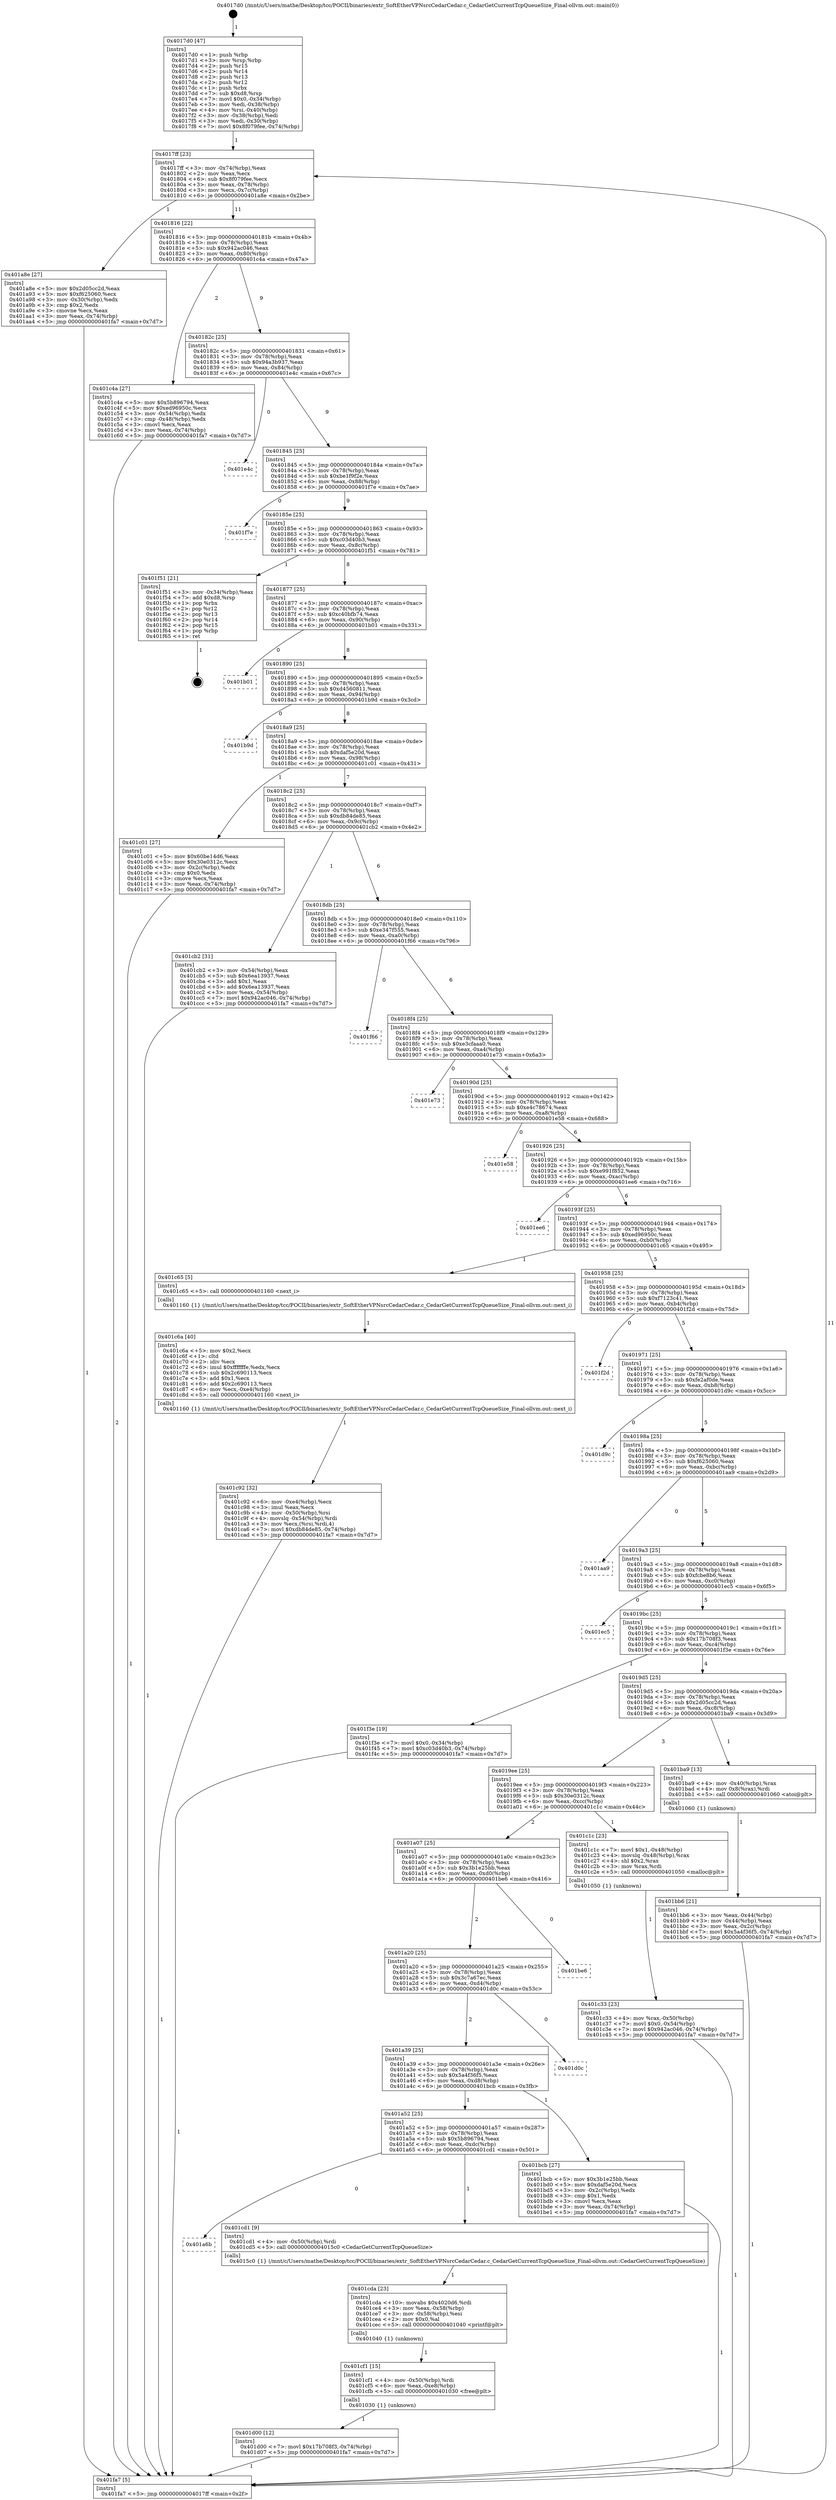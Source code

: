 digraph "0x4017d0" {
  label = "0x4017d0 (/mnt/c/Users/mathe/Desktop/tcc/POCII/binaries/extr_SoftEtherVPNsrcCedarCedar.c_CedarGetCurrentTcpQueueSize_Final-ollvm.out::main(0))"
  labelloc = "t"
  node[shape=record]

  Entry [label="",width=0.3,height=0.3,shape=circle,fillcolor=black,style=filled]
  "0x4017ff" [label="{
     0x4017ff [23]\l
     | [instrs]\l
     &nbsp;&nbsp;0x4017ff \<+3\>: mov -0x74(%rbp),%eax\l
     &nbsp;&nbsp;0x401802 \<+2\>: mov %eax,%ecx\l
     &nbsp;&nbsp;0x401804 \<+6\>: sub $0x8f079fee,%ecx\l
     &nbsp;&nbsp;0x40180a \<+3\>: mov %eax,-0x78(%rbp)\l
     &nbsp;&nbsp;0x40180d \<+3\>: mov %ecx,-0x7c(%rbp)\l
     &nbsp;&nbsp;0x401810 \<+6\>: je 0000000000401a8e \<main+0x2be\>\l
  }"]
  "0x401a8e" [label="{
     0x401a8e [27]\l
     | [instrs]\l
     &nbsp;&nbsp;0x401a8e \<+5\>: mov $0x2d05cc2d,%eax\l
     &nbsp;&nbsp;0x401a93 \<+5\>: mov $0xf625060,%ecx\l
     &nbsp;&nbsp;0x401a98 \<+3\>: mov -0x30(%rbp),%edx\l
     &nbsp;&nbsp;0x401a9b \<+3\>: cmp $0x2,%edx\l
     &nbsp;&nbsp;0x401a9e \<+3\>: cmovne %ecx,%eax\l
     &nbsp;&nbsp;0x401aa1 \<+3\>: mov %eax,-0x74(%rbp)\l
     &nbsp;&nbsp;0x401aa4 \<+5\>: jmp 0000000000401fa7 \<main+0x7d7\>\l
  }"]
  "0x401816" [label="{
     0x401816 [22]\l
     | [instrs]\l
     &nbsp;&nbsp;0x401816 \<+5\>: jmp 000000000040181b \<main+0x4b\>\l
     &nbsp;&nbsp;0x40181b \<+3\>: mov -0x78(%rbp),%eax\l
     &nbsp;&nbsp;0x40181e \<+5\>: sub $0x942ac046,%eax\l
     &nbsp;&nbsp;0x401823 \<+3\>: mov %eax,-0x80(%rbp)\l
     &nbsp;&nbsp;0x401826 \<+6\>: je 0000000000401c4a \<main+0x47a\>\l
  }"]
  "0x401fa7" [label="{
     0x401fa7 [5]\l
     | [instrs]\l
     &nbsp;&nbsp;0x401fa7 \<+5\>: jmp 00000000004017ff \<main+0x2f\>\l
  }"]
  "0x4017d0" [label="{
     0x4017d0 [47]\l
     | [instrs]\l
     &nbsp;&nbsp;0x4017d0 \<+1\>: push %rbp\l
     &nbsp;&nbsp;0x4017d1 \<+3\>: mov %rsp,%rbp\l
     &nbsp;&nbsp;0x4017d4 \<+2\>: push %r15\l
     &nbsp;&nbsp;0x4017d6 \<+2\>: push %r14\l
     &nbsp;&nbsp;0x4017d8 \<+2\>: push %r13\l
     &nbsp;&nbsp;0x4017da \<+2\>: push %r12\l
     &nbsp;&nbsp;0x4017dc \<+1\>: push %rbx\l
     &nbsp;&nbsp;0x4017dd \<+7\>: sub $0xd8,%rsp\l
     &nbsp;&nbsp;0x4017e4 \<+7\>: movl $0x0,-0x34(%rbp)\l
     &nbsp;&nbsp;0x4017eb \<+3\>: mov %edi,-0x38(%rbp)\l
     &nbsp;&nbsp;0x4017ee \<+4\>: mov %rsi,-0x40(%rbp)\l
     &nbsp;&nbsp;0x4017f2 \<+3\>: mov -0x38(%rbp),%edi\l
     &nbsp;&nbsp;0x4017f5 \<+3\>: mov %edi,-0x30(%rbp)\l
     &nbsp;&nbsp;0x4017f8 \<+7\>: movl $0x8f079fee,-0x74(%rbp)\l
  }"]
  Exit [label="",width=0.3,height=0.3,shape=circle,fillcolor=black,style=filled,peripheries=2]
  "0x401c4a" [label="{
     0x401c4a [27]\l
     | [instrs]\l
     &nbsp;&nbsp;0x401c4a \<+5\>: mov $0x5b896794,%eax\l
     &nbsp;&nbsp;0x401c4f \<+5\>: mov $0xed96950c,%ecx\l
     &nbsp;&nbsp;0x401c54 \<+3\>: mov -0x54(%rbp),%edx\l
     &nbsp;&nbsp;0x401c57 \<+3\>: cmp -0x48(%rbp),%edx\l
     &nbsp;&nbsp;0x401c5a \<+3\>: cmovl %ecx,%eax\l
     &nbsp;&nbsp;0x401c5d \<+3\>: mov %eax,-0x74(%rbp)\l
     &nbsp;&nbsp;0x401c60 \<+5\>: jmp 0000000000401fa7 \<main+0x7d7\>\l
  }"]
  "0x40182c" [label="{
     0x40182c [25]\l
     | [instrs]\l
     &nbsp;&nbsp;0x40182c \<+5\>: jmp 0000000000401831 \<main+0x61\>\l
     &nbsp;&nbsp;0x401831 \<+3\>: mov -0x78(%rbp),%eax\l
     &nbsp;&nbsp;0x401834 \<+5\>: sub $0x94a3b937,%eax\l
     &nbsp;&nbsp;0x401839 \<+6\>: mov %eax,-0x84(%rbp)\l
     &nbsp;&nbsp;0x40183f \<+6\>: je 0000000000401e4c \<main+0x67c\>\l
  }"]
  "0x401d00" [label="{
     0x401d00 [12]\l
     | [instrs]\l
     &nbsp;&nbsp;0x401d00 \<+7\>: movl $0x17b708f3,-0x74(%rbp)\l
     &nbsp;&nbsp;0x401d07 \<+5\>: jmp 0000000000401fa7 \<main+0x7d7\>\l
  }"]
  "0x401e4c" [label="{
     0x401e4c\l
  }", style=dashed]
  "0x401845" [label="{
     0x401845 [25]\l
     | [instrs]\l
     &nbsp;&nbsp;0x401845 \<+5\>: jmp 000000000040184a \<main+0x7a\>\l
     &nbsp;&nbsp;0x40184a \<+3\>: mov -0x78(%rbp),%eax\l
     &nbsp;&nbsp;0x40184d \<+5\>: sub $0xbe1f9f2e,%eax\l
     &nbsp;&nbsp;0x401852 \<+6\>: mov %eax,-0x88(%rbp)\l
     &nbsp;&nbsp;0x401858 \<+6\>: je 0000000000401f7e \<main+0x7ae\>\l
  }"]
  "0x401cf1" [label="{
     0x401cf1 [15]\l
     | [instrs]\l
     &nbsp;&nbsp;0x401cf1 \<+4\>: mov -0x50(%rbp),%rdi\l
     &nbsp;&nbsp;0x401cf5 \<+6\>: mov %eax,-0xe8(%rbp)\l
     &nbsp;&nbsp;0x401cfb \<+5\>: call 0000000000401030 \<free@plt\>\l
     | [calls]\l
     &nbsp;&nbsp;0x401030 \{1\} (unknown)\l
  }"]
  "0x401f7e" [label="{
     0x401f7e\l
  }", style=dashed]
  "0x40185e" [label="{
     0x40185e [25]\l
     | [instrs]\l
     &nbsp;&nbsp;0x40185e \<+5\>: jmp 0000000000401863 \<main+0x93\>\l
     &nbsp;&nbsp;0x401863 \<+3\>: mov -0x78(%rbp),%eax\l
     &nbsp;&nbsp;0x401866 \<+5\>: sub $0xc03d40b3,%eax\l
     &nbsp;&nbsp;0x40186b \<+6\>: mov %eax,-0x8c(%rbp)\l
     &nbsp;&nbsp;0x401871 \<+6\>: je 0000000000401f51 \<main+0x781\>\l
  }"]
  "0x401cda" [label="{
     0x401cda [23]\l
     | [instrs]\l
     &nbsp;&nbsp;0x401cda \<+10\>: movabs $0x4020d6,%rdi\l
     &nbsp;&nbsp;0x401ce4 \<+3\>: mov %eax,-0x58(%rbp)\l
     &nbsp;&nbsp;0x401ce7 \<+3\>: mov -0x58(%rbp),%esi\l
     &nbsp;&nbsp;0x401cea \<+2\>: mov $0x0,%al\l
     &nbsp;&nbsp;0x401cec \<+5\>: call 0000000000401040 \<printf@plt\>\l
     | [calls]\l
     &nbsp;&nbsp;0x401040 \{1\} (unknown)\l
  }"]
  "0x401f51" [label="{
     0x401f51 [21]\l
     | [instrs]\l
     &nbsp;&nbsp;0x401f51 \<+3\>: mov -0x34(%rbp),%eax\l
     &nbsp;&nbsp;0x401f54 \<+7\>: add $0xd8,%rsp\l
     &nbsp;&nbsp;0x401f5b \<+1\>: pop %rbx\l
     &nbsp;&nbsp;0x401f5c \<+2\>: pop %r12\l
     &nbsp;&nbsp;0x401f5e \<+2\>: pop %r13\l
     &nbsp;&nbsp;0x401f60 \<+2\>: pop %r14\l
     &nbsp;&nbsp;0x401f62 \<+2\>: pop %r15\l
     &nbsp;&nbsp;0x401f64 \<+1\>: pop %rbp\l
     &nbsp;&nbsp;0x401f65 \<+1\>: ret\l
  }"]
  "0x401877" [label="{
     0x401877 [25]\l
     | [instrs]\l
     &nbsp;&nbsp;0x401877 \<+5\>: jmp 000000000040187c \<main+0xac\>\l
     &nbsp;&nbsp;0x40187c \<+3\>: mov -0x78(%rbp),%eax\l
     &nbsp;&nbsp;0x40187f \<+5\>: sub $0xc40bfb74,%eax\l
     &nbsp;&nbsp;0x401884 \<+6\>: mov %eax,-0x90(%rbp)\l
     &nbsp;&nbsp;0x40188a \<+6\>: je 0000000000401b01 \<main+0x331\>\l
  }"]
  "0x401a6b" [label="{
     0x401a6b\l
  }", style=dashed]
  "0x401b01" [label="{
     0x401b01\l
  }", style=dashed]
  "0x401890" [label="{
     0x401890 [25]\l
     | [instrs]\l
     &nbsp;&nbsp;0x401890 \<+5\>: jmp 0000000000401895 \<main+0xc5\>\l
     &nbsp;&nbsp;0x401895 \<+3\>: mov -0x78(%rbp),%eax\l
     &nbsp;&nbsp;0x401898 \<+5\>: sub $0xd4560811,%eax\l
     &nbsp;&nbsp;0x40189d \<+6\>: mov %eax,-0x94(%rbp)\l
     &nbsp;&nbsp;0x4018a3 \<+6\>: je 0000000000401b9d \<main+0x3cd\>\l
  }"]
  "0x401cd1" [label="{
     0x401cd1 [9]\l
     | [instrs]\l
     &nbsp;&nbsp;0x401cd1 \<+4\>: mov -0x50(%rbp),%rdi\l
     &nbsp;&nbsp;0x401cd5 \<+5\>: call 00000000004015c0 \<CedarGetCurrentTcpQueueSize\>\l
     | [calls]\l
     &nbsp;&nbsp;0x4015c0 \{1\} (/mnt/c/Users/mathe/Desktop/tcc/POCII/binaries/extr_SoftEtherVPNsrcCedarCedar.c_CedarGetCurrentTcpQueueSize_Final-ollvm.out::CedarGetCurrentTcpQueueSize)\l
  }"]
  "0x401b9d" [label="{
     0x401b9d\l
  }", style=dashed]
  "0x4018a9" [label="{
     0x4018a9 [25]\l
     | [instrs]\l
     &nbsp;&nbsp;0x4018a9 \<+5\>: jmp 00000000004018ae \<main+0xde\>\l
     &nbsp;&nbsp;0x4018ae \<+3\>: mov -0x78(%rbp),%eax\l
     &nbsp;&nbsp;0x4018b1 \<+5\>: sub $0xdaf5e20d,%eax\l
     &nbsp;&nbsp;0x4018b6 \<+6\>: mov %eax,-0x98(%rbp)\l
     &nbsp;&nbsp;0x4018bc \<+6\>: je 0000000000401c01 \<main+0x431\>\l
  }"]
  "0x401c92" [label="{
     0x401c92 [32]\l
     | [instrs]\l
     &nbsp;&nbsp;0x401c92 \<+6\>: mov -0xe4(%rbp),%ecx\l
     &nbsp;&nbsp;0x401c98 \<+3\>: imul %eax,%ecx\l
     &nbsp;&nbsp;0x401c9b \<+4\>: mov -0x50(%rbp),%rsi\l
     &nbsp;&nbsp;0x401c9f \<+4\>: movslq -0x54(%rbp),%rdi\l
     &nbsp;&nbsp;0x401ca3 \<+3\>: mov %ecx,(%rsi,%rdi,4)\l
     &nbsp;&nbsp;0x401ca6 \<+7\>: movl $0xdb84de85,-0x74(%rbp)\l
     &nbsp;&nbsp;0x401cad \<+5\>: jmp 0000000000401fa7 \<main+0x7d7\>\l
  }"]
  "0x401c01" [label="{
     0x401c01 [27]\l
     | [instrs]\l
     &nbsp;&nbsp;0x401c01 \<+5\>: mov $0x60be14d6,%eax\l
     &nbsp;&nbsp;0x401c06 \<+5\>: mov $0x30e0312c,%ecx\l
     &nbsp;&nbsp;0x401c0b \<+3\>: mov -0x2c(%rbp),%edx\l
     &nbsp;&nbsp;0x401c0e \<+3\>: cmp $0x0,%edx\l
     &nbsp;&nbsp;0x401c11 \<+3\>: cmove %ecx,%eax\l
     &nbsp;&nbsp;0x401c14 \<+3\>: mov %eax,-0x74(%rbp)\l
     &nbsp;&nbsp;0x401c17 \<+5\>: jmp 0000000000401fa7 \<main+0x7d7\>\l
  }"]
  "0x4018c2" [label="{
     0x4018c2 [25]\l
     | [instrs]\l
     &nbsp;&nbsp;0x4018c2 \<+5\>: jmp 00000000004018c7 \<main+0xf7\>\l
     &nbsp;&nbsp;0x4018c7 \<+3\>: mov -0x78(%rbp),%eax\l
     &nbsp;&nbsp;0x4018ca \<+5\>: sub $0xdb84de85,%eax\l
     &nbsp;&nbsp;0x4018cf \<+6\>: mov %eax,-0x9c(%rbp)\l
     &nbsp;&nbsp;0x4018d5 \<+6\>: je 0000000000401cb2 \<main+0x4e2\>\l
  }"]
  "0x401c6a" [label="{
     0x401c6a [40]\l
     | [instrs]\l
     &nbsp;&nbsp;0x401c6a \<+5\>: mov $0x2,%ecx\l
     &nbsp;&nbsp;0x401c6f \<+1\>: cltd\l
     &nbsp;&nbsp;0x401c70 \<+2\>: idiv %ecx\l
     &nbsp;&nbsp;0x401c72 \<+6\>: imul $0xfffffffe,%edx,%ecx\l
     &nbsp;&nbsp;0x401c78 \<+6\>: sub $0x2c690113,%ecx\l
     &nbsp;&nbsp;0x401c7e \<+3\>: add $0x1,%ecx\l
     &nbsp;&nbsp;0x401c81 \<+6\>: add $0x2c690113,%ecx\l
     &nbsp;&nbsp;0x401c87 \<+6\>: mov %ecx,-0xe4(%rbp)\l
     &nbsp;&nbsp;0x401c8d \<+5\>: call 0000000000401160 \<next_i\>\l
     | [calls]\l
     &nbsp;&nbsp;0x401160 \{1\} (/mnt/c/Users/mathe/Desktop/tcc/POCII/binaries/extr_SoftEtherVPNsrcCedarCedar.c_CedarGetCurrentTcpQueueSize_Final-ollvm.out::next_i)\l
  }"]
  "0x401cb2" [label="{
     0x401cb2 [31]\l
     | [instrs]\l
     &nbsp;&nbsp;0x401cb2 \<+3\>: mov -0x54(%rbp),%eax\l
     &nbsp;&nbsp;0x401cb5 \<+5\>: sub $0x6ea13937,%eax\l
     &nbsp;&nbsp;0x401cba \<+3\>: add $0x1,%eax\l
     &nbsp;&nbsp;0x401cbd \<+5\>: add $0x6ea13937,%eax\l
     &nbsp;&nbsp;0x401cc2 \<+3\>: mov %eax,-0x54(%rbp)\l
     &nbsp;&nbsp;0x401cc5 \<+7\>: movl $0x942ac046,-0x74(%rbp)\l
     &nbsp;&nbsp;0x401ccc \<+5\>: jmp 0000000000401fa7 \<main+0x7d7\>\l
  }"]
  "0x4018db" [label="{
     0x4018db [25]\l
     | [instrs]\l
     &nbsp;&nbsp;0x4018db \<+5\>: jmp 00000000004018e0 \<main+0x110\>\l
     &nbsp;&nbsp;0x4018e0 \<+3\>: mov -0x78(%rbp),%eax\l
     &nbsp;&nbsp;0x4018e3 \<+5\>: sub $0xe347f555,%eax\l
     &nbsp;&nbsp;0x4018e8 \<+6\>: mov %eax,-0xa0(%rbp)\l
     &nbsp;&nbsp;0x4018ee \<+6\>: je 0000000000401f66 \<main+0x796\>\l
  }"]
  "0x401c33" [label="{
     0x401c33 [23]\l
     | [instrs]\l
     &nbsp;&nbsp;0x401c33 \<+4\>: mov %rax,-0x50(%rbp)\l
     &nbsp;&nbsp;0x401c37 \<+7\>: movl $0x0,-0x54(%rbp)\l
     &nbsp;&nbsp;0x401c3e \<+7\>: movl $0x942ac046,-0x74(%rbp)\l
     &nbsp;&nbsp;0x401c45 \<+5\>: jmp 0000000000401fa7 \<main+0x7d7\>\l
  }"]
  "0x401f66" [label="{
     0x401f66\l
  }", style=dashed]
  "0x4018f4" [label="{
     0x4018f4 [25]\l
     | [instrs]\l
     &nbsp;&nbsp;0x4018f4 \<+5\>: jmp 00000000004018f9 \<main+0x129\>\l
     &nbsp;&nbsp;0x4018f9 \<+3\>: mov -0x78(%rbp),%eax\l
     &nbsp;&nbsp;0x4018fc \<+5\>: sub $0xe3cfaaa0,%eax\l
     &nbsp;&nbsp;0x401901 \<+6\>: mov %eax,-0xa4(%rbp)\l
     &nbsp;&nbsp;0x401907 \<+6\>: je 0000000000401e73 \<main+0x6a3\>\l
  }"]
  "0x401a52" [label="{
     0x401a52 [25]\l
     | [instrs]\l
     &nbsp;&nbsp;0x401a52 \<+5\>: jmp 0000000000401a57 \<main+0x287\>\l
     &nbsp;&nbsp;0x401a57 \<+3\>: mov -0x78(%rbp),%eax\l
     &nbsp;&nbsp;0x401a5a \<+5\>: sub $0x5b896794,%eax\l
     &nbsp;&nbsp;0x401a5f \<+6\>: mov %eax,-0xdc(%rbp)\l
     &nbsp;&nbsp;0x401a65 \<+6\>: je 0000000000401cd1 \<main+0x501\>\l
  }"]
  "0x401e73" [label="{
     0x401e73\l
  }", style=dashed]
  "0x40190d" [label="{
     0x40190d [25]\l
     | [instrs]\l
     &nbsp;&nbsp;0x40190d \<+5\>: jmp 0000000000401912 \<main+0x142\>\l
     &nbsp;&nbsp;0x401912 \<+3\>: mov -0x78(%rbp),%eax\l
     &nbsp;&nbsp;0x401915 \<+5\>: sub $0xe4c78674,%eax\l
     &nbsp;&nbsp;0x40191a \<+6\>: mov %eax,-0xa8(%rbp)\l
     &nbsp;&nbsp;0x401920 \<+6\>: je 0000000000401e58 \<main+0x688\>\l
  }"]
  "0x401bcb" [label="{
     0x401bcb [27]\l
     | [instrs]\l
     &nbsp;&nbsp;0x401bcb \<+5\>: mov $0x3b1e25bb,%eax\l
     &nbsp;&nbsp;0x401bd0 \<+5\>: mov $0xdaf5e20d,%ecx\l
     &nbsp;&nbsp;0x401bd5 \<+3\>: mov -0x2c(%rbp),%edx\l
     &nbsp;&nbsp;0x401bd8 \<+3\>: cmp $0x1,%edx\l
     &nbsp;&nbsp;0x401bdb \<+3\>: cmovl %ecx,%eax\l
     &nbsp;&nbsp;0x401bde \<+3\>: mov %eax,-0x74(%rbp)\l
     &nbsp;&nbsp;0x401be1 \<+5\>: jmp 0000000000401fa7 \<main+0x7d7\>\l
  }"]
  "0x401e58" [label="{
     0x401e58\l
  }", style=dashed]
  "0x401926" [label="{
     0x401926 [25]\l
     | [instrs]\l
     &nbsp;&nbsp;0x401926 \<+5\>: jmp 000000000040192b \<main+0x15b\>\l
     &nbsp;&nbsp;0x40192b \<+3\>: mov -0x78(%rbp),%eax\l
     &nbsp;&nbsp;0x40192e \<+5\>: sub $0xe991f852,%eax\l
     &nbsp;&nbsp;0x401933 \<+6\>: mov %eax,-0xac(%rbp)\l
     &nbsp;&nbsp;0x401939 \<+6\>: je 0000000000401ee6 \<main+0x716\>\l
  }"]
  "0x401a39" [label="{
     0x401a39 [25]\l
     | [instrs]\l
     &nbsp;&nbsp;0x401a39 \<+5\>: jmp 0000000000401a3e \<main+0x26e\>\l
     &nbsp;&nbsp;0x401a3e \<+3\>: mov -0x78(%rbp),%eax\l
     &nbsp;&nbsp;0x401a41 \<+5\>: sub $0x5a4f36f5,%eax\l
     &nbsp;&nbsp;0x401a46 \<+6\>: mov %eax,-0xd8(%rbp)\l
     &nbsp;&nbsp;0x401a4c \<+6\>: je 0000000000401bcb \<main+0x3fb\>\l
  }"]
  "0x401ee6" [label="{
     0x401ee6\l
  }", style=dashed]
  "0x40193f" [label="{
     0x40193f [25]\l
     | [instrs]\l
     &nbsp;&nbsp;0x40193f \<+5\>: jmp 0000000000401944 \<main+0x174\>\l
     &nbsp;&nbsp;0x401944 \<+3\>: mov -0x78(%rbp),%eax\l
     &nbsp;&nbsp;0x401947 \<+5\>: sub $0xed96950c,%eax\l
     &nbsp;&nbsp;0x40194c \<+6\>: mov %eax,-0xb0(%rbp)\l
     &nbsp;&nbsp;0x401952 \<+6\>: je 0000000000401c65 \<main+0x495\>\l
  }"]
  "0x401d0c" [label="{
     0x401d0c\l
  }", style=dashed]
  "0x401c65" [label="{
     0x401c65 [5]\l
     | [instrs]\l
     &nbsp;&nbsp;0x401c65 \<+5\>: call 0000000000401160 \<next_i\>\l
     | [calls]\l
     &nbsp;&nbsp;0x401160 \{1\} (/mnt/c/Users/mathe/Desktop/tcc/POCII/binaries/extr_SoftEtherVPNsrcCedarCedar.c_CedarGetCurrentTcpQueueSize_Final-ollvm.out::next_i)\l
  }"]
  "0x401958" [label="{
     0x401958 [25]\l
     | [instrs]\l
     &nbsp;&nbsp;0x401958 \<+5\>: jmp 000000000040195d \<main+0x18d\>\l
     &nbsp;&nbsp;0x40195d \<+3\>: mov -0x78(%rbp),%eax\l
     &nbsp;&nbsp;0x401960 \<+5\>: sub $0xf7123c41,%eax\l
     &nbsp;&nbsp;0x401965 \<+6\>: mov %eax,-0xb4(%rbp)\l
     &nbsp;&nbsp;0x40196b \<+6\>: je 0000000000401f2d \<main+0x75d\>\l
  }"]
  "0x401a20" [label="{
     0x401a20 [25]\l
     | [instrs]\l
     &nbsp;&nbsp;0x401a20 \<+5\>: jmp 0000000000401a25 \<main+0x255\>\l
     &nbsp;&nbsp;0x401a25 \<+3\>: mov -0x78(%rbp),%eax\l
     &nbsp;&nbsp;0x401a28 \<+5\>: sub $0x3c7a67ec,%eax\l
     &nbsp;&nbsp;0x401a2d \<+6\>: mov %eax,-0xd4(%rbp)\l
     &nbsp;&nbsp;0x401a33 \<+6\>: je 0000000000401d0c \<main+0x53c\>\l
  }"]
  "0x401f2d" [label="{
     0x401f2d\l
  }", style=dashed]
  "0x401971" [label="{
     0x401971 [25]\l
     | [instrs]\l
     &nbsp;&nbsp;0x401971 \<+5\>: jmp 0000000000401976 \<main+0x1a6\>\l
     &nbsp;&nbsp;0x401976 \<+3\>: mov -0x78(%rbp),%eax\l
     &nbsp;&nbsp;0x401979 \<+5\>: sub $0xfe2af0de,%eax\l
     &nbsp;&nbsp;0x40197e \<+6\>: mov %eax,-0xb8(%rbp)\l
     &nbsp;&nbsp;0x401984 \<+6\>: je 0000000000401d9c \<main+0x5cc\>\l
  }"]
  "0x401be6" [label="{
     0x401be6\l
  }", style=dashed]
  "0x401d9c" [label="{
     0x401d9c\l
  }", style=dashed]
  "0x40198a" [label="{
     0x40198a [25]\l
     | [instrs]\l
     &nbsp;&nbsp;0x40198a \<+5\>: jmp 000000000040198f \<main+0x1bf\>\l
     &nbsp;&nbsp;0x40198f \<+3\>: mov -0x78(%rbp),%eax\l
     &nbsp;&nbsp;0x401992 \<+5\>: sub $0xf625060,%eax\l
     &nbsp;&nbsp;0x401997 \<+6\>: mov %eax,-0xbc(%rbp)\l
     &nbsp;&nbsp;0x40199d \<+6\>: je 0000000000401aa9 \<main+0x2d9\>\l
  }"]
  "0x401a07" [label="{
     0x401a07 [25]\l
     | [instrs]\l
     &nbsp;&nbsp;0x401a07 \<+5\>: jmp 0000000000401a0c \<main+0x23c\>\l
     &nbsp;&nbsp;0x401a0c \<+3\>: mov -0x78(%rbp),%eax\l
     &nbsp;&nbsp;0x401a0f \<+5\>: sub $0x3b1e25bb,%eax\l
     &nbsp;&nbsp;0x401a14 \<+6\>: mov %eax,-0xd0(%rbp)\l
     &nbsp;&nbsp;0x401a1a \<+6\>: je 0000000000401be6 \<main+0x416\>\l
  }"]
  "0x401aa9" [label="{
     0x401aa9\l
  }", style=dashed]
  "0x4019a3" [label="{
     0x4019a3 [25]\l
     | [instrs]\l
     &nbsp;&nbsp;0x4019a3 \<+5\>: jmp 00000000004019a8 \<main+0x1d8\>\l
     &nbsp;&nbsp;0x4019a8 \<+3\>: mov -0x78(%rbp),%eax\l
     &nbsp;&nbsp;0x4019ab \<+5\>: sub $0xfcbe8b6,%eax\l
     &nbsp;&nbsp;0x4019b0 \<+6\>: mov %eax,-0xc0(%rbp)\l
     &nbsp;&nbsp;0x4019b6 \<+6\>: je 0000000000401ec5 \<main+0x6f5\>\l
  }"]
  "0x401c1c" [label="{
     0x401c1c [23]\l
     | [instrs]\l
     &nbsp;&nbsp;0x401c1c \<+7\>: movl $0x1,-0x48(%rbp)\l
     &nbsp;&nbsp;0x401c23 \<+4\>: movslq -0x48(%rbp),%rax\l
     &nbsp;&nbsp;0x401c27 \<+4\>: shl $0x2,%rax\l
     &nbsp;&nbsp;0x401c2b \<+3\>: mov %rax,%rdi\l
     &nbsp;&nbsp;0x401c2e \<+5\>: call 0000000000401050 \<malloc@plt\>\l
     | [calls]\l
     &nbsp;&nbsp;0x401050 \{1\} (unknown)\l
  }"]
  "0x401ec5" [label="{
     0x401ec5\l
  }", style=dashed]
  "0x4019bc" [label="{
     0x4019bc [25]\l
     | [instrs]\l
     &nbsp;&nbsp;0x4019bc \<+5\>: jmp 00000000004019c1 \<main+0x1f1\>\l
     &nbsp;&nbsp;0x4019c1 \<+3\>: mov -0x78(%rbp),%eax\l
     &nbsp;&nbsp;0x4019c4 \<+5\>: sub $0x17b708f3,%eax\l
     &nbsp;&nbsp;0x4019c9 \<+6\>: mov %eax,-0xc4(%rbp)\l
     &nbsp;&nbsp;0x4019cf \<+6\>: je 0000000000401f3e \<main+0x76e\>\l
  }"]
  "0x401bb6" [label="{
     0x401bb6 [21]\l
     | [instrs]\l
     &nbsp;&nbsp;0x401bb6 \<+3\>: mov %eax,-0x44(%rbp)\l
     &nbsp;&nbsp;0x401bb9 \<+3\>: mov -0x44(%rbp),%eax\l
     &nbsp;&nbsp;0x401bbc \<+3\>: mov %eax,-0x2c(%rbp)\l
     &nbsp;&nbsp;0x401bbf \<+7\>: movl $0x5a4f36f5,-0x74(%rbp)\l
     &nbsp;&nbsp;0x401bc6 \<+5\>: jmp 0000000000401fa7 \<main+0x7d7\>\l
  }"]
  "0x401f3e" [label="{
     0x401f3e [19]\l
     | [instrs]\l
     &nbsp;&nbsp;0x401f3e \<+7\>: movl $0x0,-0x34(%rbp)\l
     &nbsp;&nbsp;0x401f45 \<+7\>: movl $0xc03d40b3,-0x74(%rbp)\l
     &nbsp;&nbsp;0x401f4c \<+5\>: jmp 0000000000401fa7 \<main+0x7d7\>\l
  }"]
  "0x4019d5" [label="{
     0x4019d5 [25]\l
     | [instrs]\l
     &nbsp;&nbsp;0x4019d5 \<+5\>: jmp 00000000004019da \<main+0x20a\>\l
     &nbsp;&nbsp;0x4019da \<+3\>: mov -0x78(%rbp),%eax\l
     &nbsp;&nbsp;0x4019dd \<+5\>: sub $0x2d05cc2d,%eax\l
     &nbsp;&nbsp;0x4019e2 \<+6\>: mov %eax,-0xc8(%rbp)\l
     &nbsp;&nbsp;0x4019e8 \<+6\>: je 0000000000401ba9 \<main+0x3d9\>\l
  }"]
  "0x4019ee" [label="{
     0x4019ee [25]\l
     | [instrs]\l
     &nbsp;&nbsp;0x4019ee \<+5\>: jmp 00000000004019f3 \<main+0x223\>\l
     &nbsp;&nbsp;0x4019f3 \<+3\>: mov -0x78(%rbp),%eax\l
     &nbsp;&nbsp;0x4019f6 \<+5\>: sub $0x30e0312c,%eax\l
     &nbsp;&nbsp;0x4019fb \<+6\>: mov %eax,-0xcc(%rbp)\l
     &nbsp;&nbsp;0x401a01 \<+6\>: je 0000000000401c1c \<main+0x44c\>\l
  }"]
  "0x401ba9" [label="{
     0x401ba9 [13]\l
     | [instrs]\l
     &nbsp;&nbsp;0x401ba9 \<+4\>: mov -0x40(%rbp),%rax\l
     &nbsp;&nbsp;0x401bad \<+4\>: mov 0x8(%rax),%rdi\l
     &nbsp;&nbsp;0x401bb1 \<+5\>: call 0000000000401060 \<atoi@plt\>\l
     | [calls]\l
     &nbsp;&nbsp;0x401060 \{1\} (unknown)\l
  }"]
  Entry -> "0x4017d0" [label=" 1"]
  "0x4017ff" -> "0x401a8e" [label=" 1"]
  "0x4017ff" -> "0x401816" [label=" 11"]
  "0x401a8e" -> "0x401fa7" [label=" 1"]
  "0x4017d0" -> "0x4017ff" [label=" 1"]
  "0x401fa7" -> "0x4017ff" [label=" 11"]
  "0x401f51" -> Exit [label=" 1"]
  "0x401816" -> "0x401c4a" [label=" 2"]
  "0x401816" -> "0x40182c" [label=" 9"]
  "0x401f3e" -> "0x401fa7" [label=" 1"]
  "0x40182c" -> "0x401e4c" [label=" 0"]
  "0x40182c" -> "0x401845" [label=" 9"]
  "0x401d00" -> "0x401fa7" [label=" 1"]
  "0x401845" -> "0x401f7e" [label=" 0"]
  "0x401845" -> "0x40185e" [label=" 9"]
  "0x401cf1" -> "0x401d00" [label=" 1"]
  "0x40185e" -> "0x401f51" [label=" 1"]
  "0x40185e" -> "0x401877" [label=" 8"]
  "0x401cda" -> "0x401cf1" [label=" 1"]
  "0x401877" -> "0x401b01" [label=" 0"]
  "0x401877" -> "0x401890" [label=" 8"]
  "0x401cd1" -> "0x401cda" [label=" 1"]
  "0x401890" -> "0x401b9d" [label=" 0"]
  "0x401890" -> "0x4018a9" [label=" 8"]
  "0x401a52" -> "0x401a6b" [label=" 0"]
  "0x4018a9" -> "0x401c01" [label=" 1"]
  "0x4018a9" -> "0x4018c2" [label=" 7"]
  "0x401a52" -> "0x401cd1" [label=" 1"]
  "0x4018c2" -> "0x401cb2" [label=" 1"]
  "0x4018c2" -> "0x4018db" [label=" 6"]
  "0x401cb2" -> "0x401fa7" [label=" 1"]
  "0x4018db" -> "0x401f66" [label=" 0"]
  "0x4018db" -> "0x4018f4" [label=" 6"]
  "0x401c92" -> "0x401fa7" [label=" 1"]
  "0x4018f4" -> "0x401e73" [label=" 0"]
  "0x4018f4" -> "0x40190d" [label=" 6"]
  "0x401c6a" -> "0x401c92" [label=" 1"]
  "0x40190d" -> "0x401e58" [label=" 0"]
  "0x40190d" -> "0x401926" [label=" 6"]
  "0x401c65" -> "0x401c6a" [label=" 1"]
  "0x401926" -> "0x401ee6" [label=" 0"]
  "0x401926" -> "0x40193f" [label=" 6"]
  "0x401c33" -> "0x401fa7" [label=" 1"]
  "0x40193f" -> "0x401c65" [label=" 1"]
  "0x40193f" -> "0x401958" [label=" 5"]
  "0x401c1c" -> "0x401c33" [label=" 1"]
  "0x401958" -> "0x401f2d" [label=" 0"]
  "0x401958" -> "0x401971" [label=" 5"]
  "0x401bcb" -> "0x401fa7" [label=" 1"]
  "0x401971" -> "0x401d9c" [label=" 0"]
  "0x401971" -> "0x40198a" [label=" 5"]
  "0x401a39" -> "0x401a52" [label=" 1"]
  "0x40198a" -> "0x401aa9" [label=" 0"]
  "0x40198a" -> "0x4019a3" [label=" 5"]
  "0x401c4a" -> "0x401fa7" [label=" 2"]
  "0x4019a3" -> "0x401ec5" [label=" 0"]
  "0x4019a3" -> "0x4019bc" [label=" 5"]
  "0x401a20" -> "0x401a39" [label=" 2"]
  "0x4019bc" -> "0x401f3e" [label=" 1"]
  "0x4019bc" -> "0x4019d5" [label=" 4"]
  "0x401c01" -> "0x401fa7" [label=" 1"]
  "0x4019d5" -> "0x401ba9" [label=" 1"]
  "0x4019d5" -> "0x4019ee" [label=" 3"]
  "0x401ba9" -> "0x401bb6" [label=" 1"]
  "0x401bb6" -> "0x401fa7" [label=" 1"]
  "0x401a20" -> "0x401d0c" [label=" 0"]
  "0x4019ee" -> "0x401c1c" [label=" 1"]
  "0x4019ee" -> "0x401a07" [label=" 2"]
  "0x401a39" -> "0x401bcb" [label=" 1"]
  "0x401a07" -> "0x401be6" [label=" 0"]
  "0x401a07" -> "0x401a20" [label=" 2"]
}
